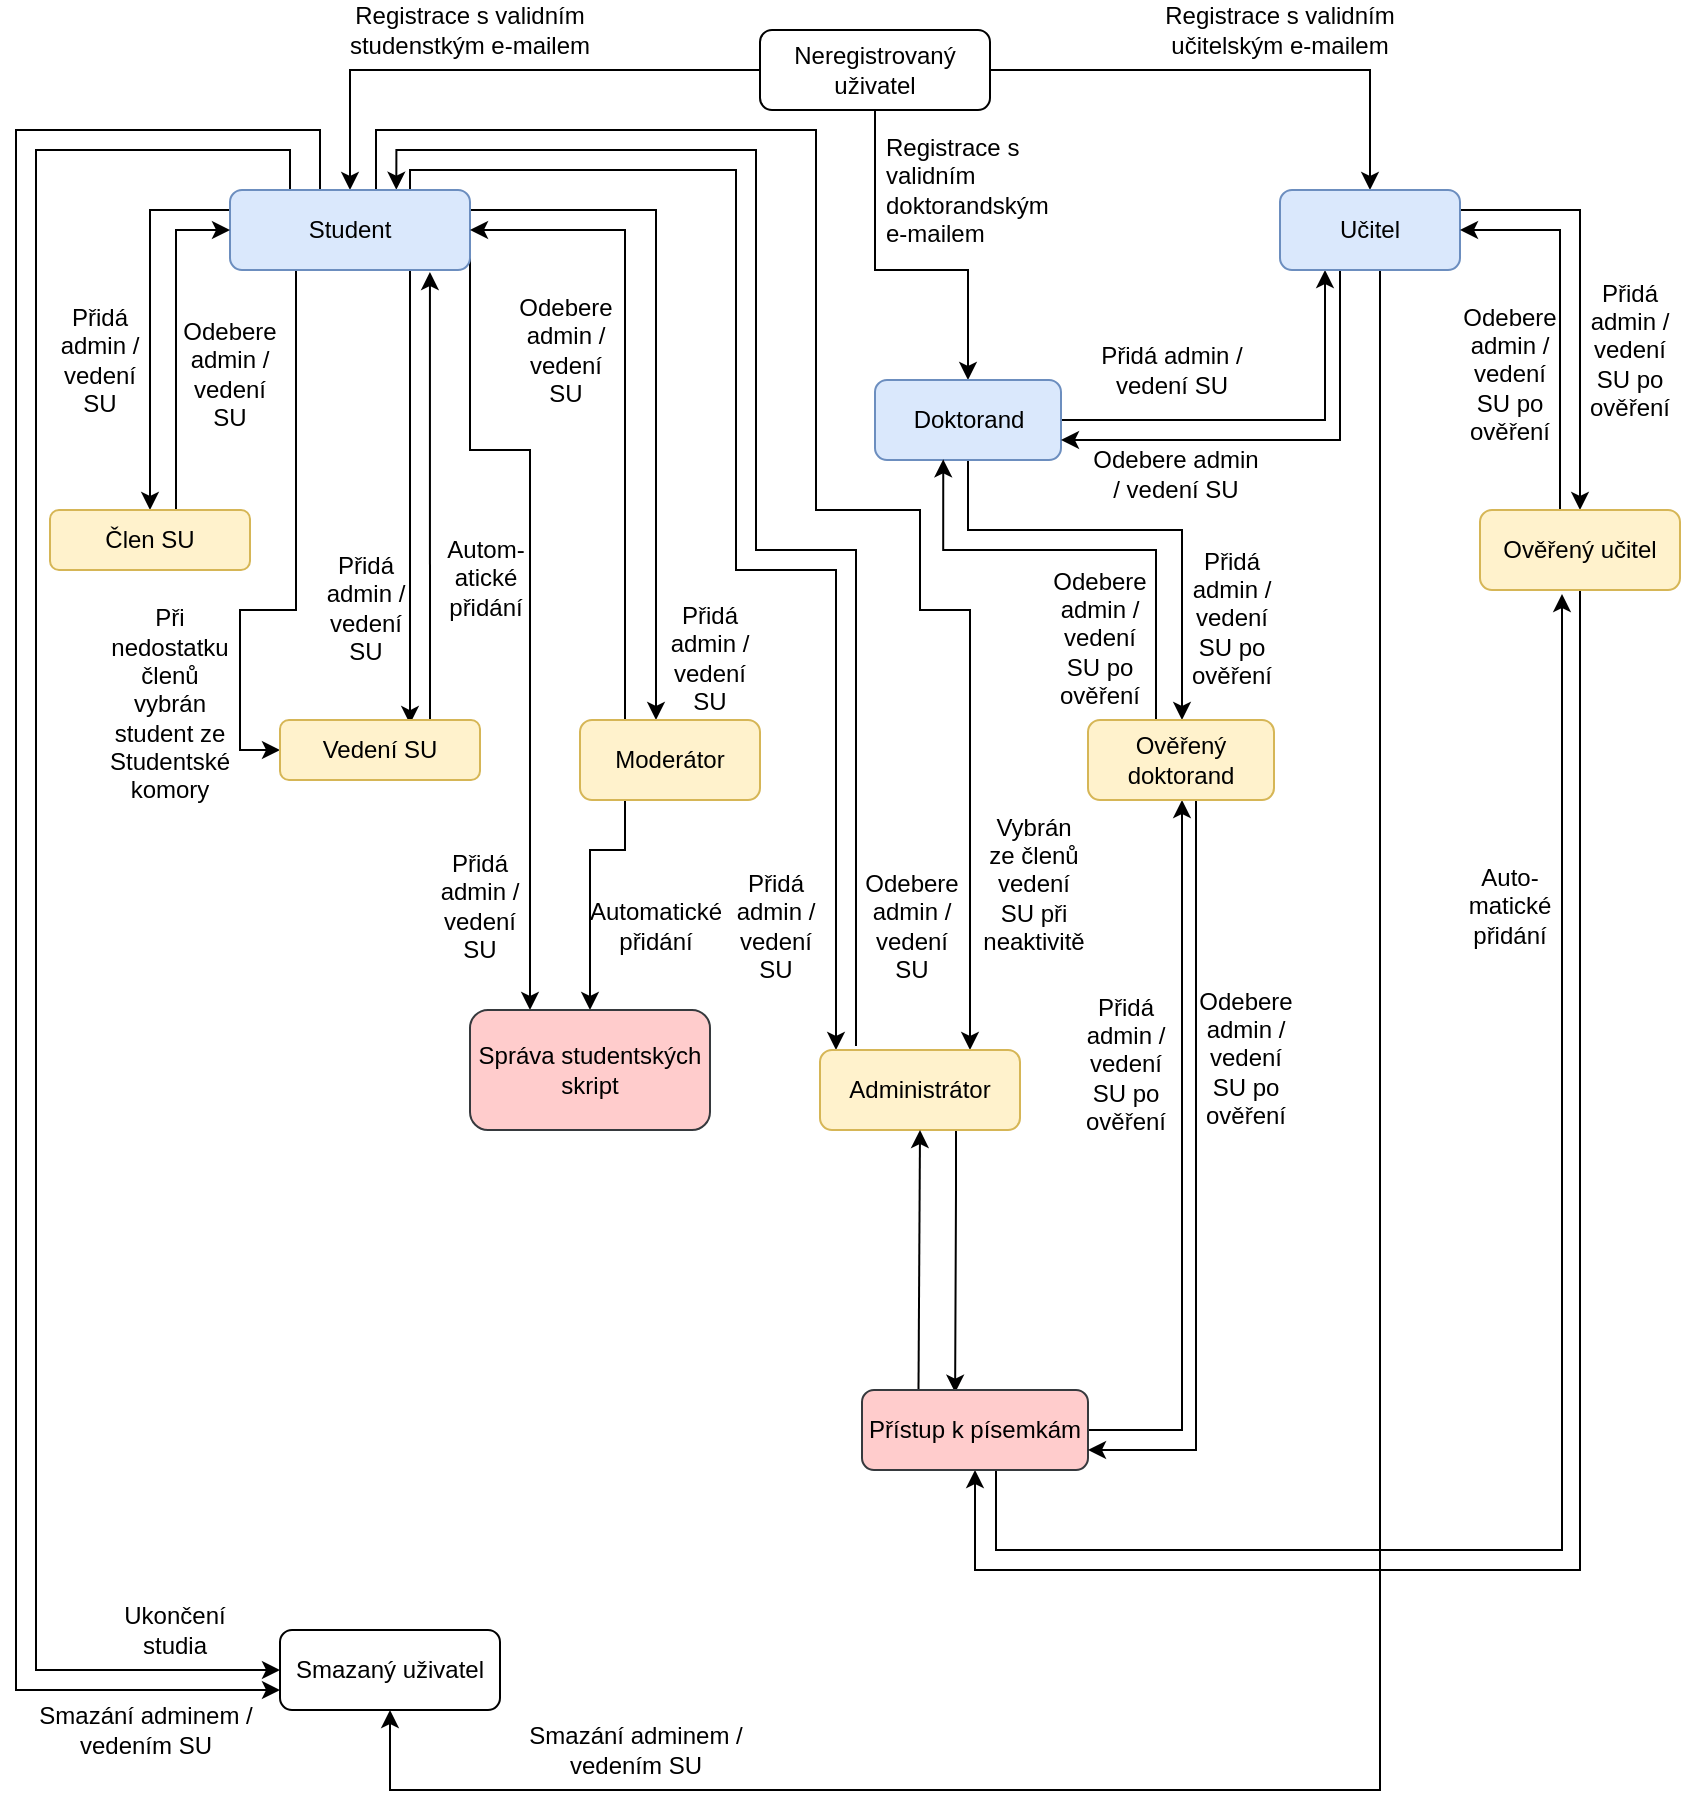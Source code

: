 <mxfile version="14.5.3" type="device"><diagram id="ENBkPykDrjYqExlETp4t" name="Roles Lifecycle"><mxGraphModel dx="1422" dy="776" grid="1" gridSize="10" guides="1" tooltips="1" connect="1" arrows="1" fold="1" page="1" pageScale="1" pageWidth="850" pageHeight="1100" math="0" shadow="0"><root><mxCell id="0"/><mxCell id="1" parent="0"/><mxCell id="HIW1-XLeATYrHLqQLnE8-20" style="edgeStyle=orthogonalEdgeStyle;rounded=0;orthogonalLoop=1;jettySize=auto;html=1;exitX=0;exitY=0.5;exitDx=0;exitDy=0;entryX=0.5;entryY=0;entryDx=0;entryDy=0;" parent="1" source="HIW1-XLeATYrHLqQLnE8-7" target="HIW1-XLeATYrHLqQLnE8-8" edge="1"><mxGeometry relative="1" as="geometry"/></mxCell><mxCell id="HIW1-XLeATYrHLqQLnE8-22" style="edgeStyle=orthogonalEdgeStyle;rounded=0;orthogonalLoop=1;jettySize=auto;html=1;exitX=1;exitY=0.5;exitDx=0;exitDy=0;entryX=0.5;entryY=0;entryDx=0;entryDy=0;" parent="1" source="HIW1-XLeATYrHLqQLnE8-7" target="HIW1-XLeATYrHLqQLnE8-14" edge="1"><mxGeometry relative="1" as="geometry"/></mxCell><mxCell id="HIW1-XLeATYrHLqQLnE8-24" style="edgeStyle=orthogonalEdgeStyle;rounded=0;orthogonalLoop=1;jettySize=auto;html=1;exitX=0.5;exitY=1;exitDx=0;exitDy=0;entryX=0.5;entryY=0;entryDx=0;entryDy=0;" parent="1" source="HIW1-XLeATYrHLqQLnE8-7" target="HIW1-XLeATYrHLqQLnE8-12" edge="1"><mxGeometry relative="1" as="geometry"><Array as="points"><mxPoint x="440" y="160"/><mxPoint x="486" y="160"/></Array></mxGeometry></mxCell><mxCell id="HIW1-XLeATYrHLqQLnE8-7" value="Neregistrovaný uživatel" style="rounded=1;whiteSpace=wrap;html=1;" parent="1" vertex="1"><mxGeometry x="382" y="40" width="115" height="40" as="geometry"/></mxCell><mxCell id="HIW1-XLeATYrHLqQLnE8-38" style="edgeStyle=orthogonalEdgeStyle;rounded=0;orthogonalLoop=1;jettySize=auto;html=1;exitX=0;exitY=0.25;exitDx=0;exitDy=0;entryX=0.5;entryY=0;entryDx=0;entryDy=0;" parent="1" source="HIW1-XLeATYrHLqQLnE8-8" target="HIW1-XLeATYrHLqQLnE8-9" edge="1"><mxGeometry relative="1" as="geometry"><Array as="points"><mxPoint x="77" y="130"/></Array></mxGeometry></mxCell><mxCell id="HIW1-XLeATYrHLqQLnE8-46" style="edgeStyle=orthogonalEdgeStyle;rounded=0;orthogonalLoop=1;jettySize=auto;html=1;exitX=0.75;exitY=1;exitDx=0;exitDy=0;entryX=0.65;entryY=0.067;entryDx=0;entryDy=0;entryPerimeter=0;" parent="1" source="HIW1-XLeATYrHLqQLnE8-8" target="HIW1-XLeATYrHLqQLnE8-10" edge="1"><mxGeometry relative="1" as="geometry"/></mxCell><mxCell id="HIW1-XLeATYrHLqQLnE8-50" style="edgeStyle=orthogonalEdgeStyle;rounded=0;orthogonalLoop=1;jettySize=auto;html=1;exitX=0.25;exitY=0;exitDx=0;exitDy=0;entryX=0;entryY=0.5;entryDx=0;entryDy=0;" parent="1" source="HIW1-XLeATYrHLqQLnE8-8" target="HIW1-XLeATYrHLqQLnE8-13" edge="1"><mxGeometry relative="1" as="geometry"><Array as="points"><mxPoint x="147" y="100"/><mxPoint x="20" y="100"/><mxPoint x="20" y="860"/></Array></mxGeometry></mxCell><mxCell id="HIW1-XLeATYrHLqQLnE8-54" style="edgeStyle=orthogonalEdgeStyle;rounded=0;orthogonalLoop=1;jettySize=auto;html=1;exitX=0.25;exitY=0;exitDx=0;exitDy=0;entryX=0;entryY=0.75;entryDx=0;entryDy=0;" parent="1" source="HIW1-XLeATYrHLqQLnE8-8" target="HIW1-XLeATYrHLqQLnE8-13" edge="1"><mxGeometry relative="1" as="geometry"><Array as="points"><mxPoint x="162" y="120"/><mxPoint x="162" y="90"/><mxPoint x="10" y="90"/><mxPoint x="10" y="870"/></Array></mxGeometry></mxCell><mxCell id="HIW1-XLeATYrHLqQLnE8-59" style="edgeStyle=orthogonalEdgeStyle;rounded=0;orthogonalLoop=1;jettySize=auto;html=1;exitX=1;exitY=0.5;exitDx=0;exitDy=0;" parent="1" source="HIW1-XLeATYrHLqQLnE8-8" target="HIW1-XLeATYrHLqQLnE8-11" edge="1"><mxGeometry relative="1" as="geometry"><mxPoint x="356" y="468" as="targetPoint"/><Array as="points"><mxPoint x="237" y="130"/><mxPoint x="330" y="130"/></Array></mxGeometry></mxCell><mxCell id="HIW1-XLeATYrHLqQLnE8-63" style="edgeStyle=orthogonalEdgeStyle;rounded=0;orthogonalLoop=1;jettySize=auto;html=1;exitX=0.75;exitY=0;exitDx=0;exitDy=0;" parent="1" source="HIW1-XLeATYrHLqQLnE8-8" edge="1"><mxGeometry relative="1" as="geometry"><Array as="points"><mxPoint x="207" y="110"/><mxPoint x="370" y="110"/><mxPoint x="370" y="310"/><mxPoint x="420" y="310"/><mxPoint x="420" y="550"/></Array><mxPoint x="420" y="550" as="targetPoint"/></mxGeometry></mxCell><mxCell id="HIW1-XLeATYrHLqQLnE8-64" style="edgeStyle=orthogonalEdgeStyle;rounded=0;orthogonalLoop=1;jettySize=auto;html=1;exitX=0.693;exitY=-0.004;exitDx=0;exitDy=0;exitPerimeter=0;endArrow=none;endFill=0;startArrow=classic;startFill=1;" parent="1" source="HIW1-XLeATYrHLqQLnE8-8" edge="1"><mxGeometry relative="1" as="geometry"><Array as="points"><mxPoint x="200" y="100"/><mxPoint x="380" y="100"/><mxPoint x="380" y="300"/><mxPoint x="430" y="300"/><mxPoint x="430" y="548"/></Array><mxPoint x="430" y="548" as="targetPoint"/></mxGeometry></mxCell><mxCell id="a_ImVYcb4Zl9uXv-XC0P-25" style="edgeStyle=orthogonalEdgeStyle;rounded=0;orthogonalLoop=1;jettySize=auto;html=1;exitX=0.5;exitY=1;exitDx=0;exitDy=0;entryX=0;entryY=0.5;entryDx=0;entryDy=0;" parent="1" source="HIW1-XLeATYrHLqQLnE8-8" target="HIW1-XLeATYrHLqQLnE8-10" edge="1"><mxGeometry relative="1" as="geometry"><Array as="points"><mxPoint x="150" y="160"/><mxPoint x="150" y="330"/><mxPoint x="122" y="330"/><mxPoint x="122" y="400"/></Array></mxGeometry></mxCell><mxCell id="a_ImVYcb4Zl9uXv-XC0P-31" style="edgeStyle=orthogonalEdgeStyle;rounded=0;orthogonalLoop=1;jettySize=auto;html=1;exitX=0.75;exitY=0;exitDx=0;exitDy=0;entryX=0.75;entryY=0;entryDx=0;entryDy=0;" parent="1" source="HIW1-XLeATYrHLqQLnE8-8" target="HIW1-XLeATYrHLqQLnE8-16" edge="1"><mxGeometry relative="1" as="geometry"><Array as="points"><mxPoint x="190" y="120"/><mxPoint x="190" y="90"/><mxPoint x="410" y="90"/><mxPoint x="410" y="280"/><mxPoint x="462" y="280"/><mxPoint x="462" y="330"/><mxPoint x="487" y="330"/></Array></mxGeometry></mxCell><mxCell id="a_ImVYcb4Zl9uXv-XC0P-33" style="edgeStyle=orthogonalEdgeStyle;rounded=0;orthogonalLoop=1;jettySize=auto;html=1;exitX=1;exitY=0.75;exitDx=0;exitDy=0;entryX=0.25;entryY=0;entryDx=0;entryDy=0;" parent="1" source="HIW1-XLeATYrHLqQLnE8-8" target="a_ImVYcb4Zl9uXv-XC0P-2" edge="1"><mxGeometry relative="1" as="geometry"><Array as="points"><mxPoint x="237" y="250"/><mxPoint x="267" y="250"/></Array></mxGeometry></mxCell><mxCell id="HIW1-XLeATYrHLqQLnE8-8" value="Student" style="rounded=1;whiteSpace=wrap;html=1;fillColor=#dae8fc;strokeColor=#6c8ebf;" parent="1" vertex="1"><mxGeometry x="117" y="120" width="120" height="40" as="geometry"/></mxCell><mxCell id="HIW1-XLeATYrHLqQLnE8-40" style="edgeStyle=orthogonalEdgeStyle;rounded=0;orthogonalLoop=1;jettySize=auto;html=1;exitX=0.5;exitY=0;exitDx=0;exitDy=0;entryX=0;entryY=0.5;entryDx=0;entryDy=0;" parent="1" source="HIW1-XLeATYrHLqQLnE8-9" target="HIW1-XLeATYrHLqQLnE8-8" edge="1"><mxGeometry relative="1" as="geometry"><Array as="points"><mxPoint x="90" y="280"/><mxPoint x="90" y="140"/></Array></mxGeometry></mxCell><mxCell id="HIW1-XLeATYrHLqQLnE8-9" value="Člen SU" style="rounded=1;whiteSpace=wrap;html=1;fillColor=#fff2cc;strokeColor=#d6b656;" parent="1" vertex="1"><mxGeometry x="27" y="280" width="100" height="30" as="geometry"/></mxCell><mxCell id="HIW1-XLeATYrHLqQLnE8-45" style="edgeStyle=orthogonalEdgeStyle;rounded=0;orthogonalLoop=1;jettySize=auto;html=1;exitX=0.75;exitY=0;exitDx=0;exitDy=0;entryX=0.833;entryY=1.025;entryDx=0;entryDy=0;entryPerimeter=0;" parent="1" source="HIW1-XLeATYrHLqQLnE8-10" target="HIW1-XLeATYrHLqQLnE8-8" edge="1"><mxGeometry relative="1" as="geometry"/></mxCell><mxCell id="HIW1-XLeATYrHLqQLnE8-10" value="Vedení SU" style="rounded=1;whiteSpace=wrap;html=1;fillColor=#fff2cc;strokeColor=#d6b656;" parent="1" vertex="1"><mxGeometry x="142" y="385" width="100" height="30" as="geometry"/></mxCell><mxCell id="HIW1-XLeATYrHLqQLnE8-60" style="edgeStyle=orthogonalEdgeStyle;rounded=0;orthogonalLoop=1;jettySize=auto;html=1;exitX=0.25;exitY=0;exitDx=0;exitDy=0;entryX=1;entryY=0.5;entryDx=0;entryDy=0;" parent="1" source="HIW1-XLeATYrHLqQLnE8-11" target="HIW1-XLeATYrHLqQLnE8-8" edge="1"><mxGeometry relative="1" as="geometry"><Array as="points"><mxPoint x="315" y="140"/></Array></mxGeometry></mxCell><mxCell id="a_ImVYcb4Zl9uXv-XC0P-3" style="edgeStyle=orthogonalEdgeStyle;rounded=0;orthogonalLoop=1;jettySize=auto;html=1;entryX=0.5;entryY=0;entryDx=0;entryDy=0;exitX=0.25;exitY=1;exitDx=0;exitDy=0;" parent="1" source="HIW1-XLeATYrHLqQLnE8-11" target="a_ImVYcb4Zl9uXv-XC0P-2" edge="1"><mxGeometry relative="1" as="geometry"><mxPoint x="360" y="490" as="sourcePoint"/><Array as="points"><mxPoint x="315" y="450"/><mxPoint x="297" y="450"/></Array></mxGeometry></mxCell><mxCell id="HIW1-XLeATYrHLqQLnE8-11" value="Moderátor" style="rounded=1;whiteSpace=wrap;html=1;fillColor=#fff2cc;strokeColor=#d6b656;" parent="1" vertex="1"><mxGeometry x="292" y="385" width="90" height="40" as="geometry"/></mxCell><mxCell id="HIW1-XLeATYrHLqQLnE8-30" style="edgeStyle=orthogonalEdgeStyle;rounded=0;orthogonalLoop=1;jettySize=auto;html=1;entryX=0.25;entryY=1;entryDx=0;entryDy=0;" parent="1" source="HIW1-XLeATYrHLqQLnE8-12" target="HIW1-XLeATYrHLqQLnE8-14" edge="1"><mxGeometry relative="1" as="geometry"/></mxCell><mxCell id="a_ImVYcb4Zl9uXv-XC0P-15" style="edgeStyle=orthogonalEdgeStyle;rounded=0;orthogonalLoop=1;jettySize=auto;html=1;exitX=0.5;exitY=1;exitDx=0;exitDy=0;" parent="1" source="HIW1-XLeATYrHLqQLnE8-12" target="a_ImVYcb4Zl9uXv-XC0P-14" edge="1"><mxGeometry relative="1" as="geometry"><Array as="points"><mxPoint x="486" y="290"/><mxPoint x="593" y="290"/></Array></mxGeometry></mxCell><mxCell id="HIW1-XLeATYrHLqQLnE8-12" value="Doktorand" style="rounded=1;whiteSpace=wrap;html=1;fillColor=#dae8fc;strokeColor=#6c8ebf;" parent="1" vertex="1"><mxGeometry x="439.5" y="215" width="93" height="40" as="geometry"/></mxCell><mxCell id="HIW1-XLeATYrHLqQLnE8-13" value="Smazaný uživatel" style="rounded=1;whiteSpace=wrap;html=1;" parent="1" vertex="1"><mxGeometry x="142" y="840" width="110" height="40" as="geometry"/></mxCell><mxCell id="HIW1-XLeATYrHLqQLnE8-27" style="edgeStyle=orthogonalEdgeStyle;rounded=0;orthogonalLoop=1;jettySize=auto;html=1;entryX=0.5;entryY=0;entryDx=0;entryDy=0;" parent="1" source="HIW1-XLeATYrHLqQLnE8-14" target="HIW1-XLeATYrHLqQLnE8-15" edge="1"><mxGeometry relative="1" as="geometry"><Array as="points"><mxPoint x="792" y="130"/></Array></mxGeometry></mxCell><mxCell id="HIW1-XLeATYrHLqQLnE8-33" style="edgeStyle=orthogonalEdgeStyle;rounded=0;orthogonalLoop=1;jettySize=auto;html=1;exitX=0.5;exitY=1;exitDx=0;exitDy=0;entryX=1;entryY=0.75;entryDx=0;entryDy=0;" parent="1" source="HIW1-XLeATYrHLqQLnE8-14" target="HIW1-XLeATYrHLqQLnE8-12" edge="1"><mxGeometry relative="1" as="geometry"><Array as="points"><mxPoint x="672" y="160"/><mxPoint x="672" y="245"/></Array></mxGeometry></mxCell><mxCell id="HIW1-XLeATYrHLqQLnE8-52" style="edgeStyle=orthogonalEdgeStyle;rounded=0;orthogonalLoop=1;jettySize=auto;html=1;entryX=0.5;entryY=1;entryDx=0;entryDy=0;" parent="1" source="HIW1-XLeATYrHLqQLnE8-14" target="HIW1-XLeATYrHLqQLnE8-13" edge="1"><mxGeometry relative="1" as="geometry"><mxPoint x="262" y="690" as="targetPoint"/><Array as="points"><mxPoint x="692" y="920"/><mxPoint x="197" y="920"/></Array></mxGeometry></mxCell><mxCell id="HIW1-XLeATYrHLqQLnE8-14" value="Učitel" style="rounded=1;whiteSpace=wrap;html=1;fillColor=#dae8fc;strokeColor=#6c8ebf;" parent="1" vertex="1"><mxGeometry x="642" y="120" width="90" height="40" as="geometry"/></mxCell><mxCell id="HIW1-XLeATYrHLqQLnE8-36" style="edgeStyle=orthogonalEdgeStyle;rounded=0;orthogonalLoop=1;jettySize=auto;html=1;exitX=0.25;exitY=0;exitDx=0;exitDy=0;entryX=1;entryY=0.5;entryDx=0;entryDy=0;" parent="1" source="HIW1-XLeATYrHLqQLnE8-15" target="HIW1-XLeATYrHLqQLnE8-14" edge="1"><mxGeometry relative="1" as="geometry"><Array as="points"><mxPoint x="782" y="280"/><mxPoint x="782" y="140"/></Array></mxGeometry></mxCell><mxCell id="a_ImVYcb4Zl9uXv-XC0P-5" style="edgeStyle=orthogonalEdgeStyle;rounded=0;orthogonalLoop=1;jettySize=auto;html=1;exitX=0.5;exitY=1;exitDx=0;exitDy=0;entryX=0.5;entryY=1;entryDx=0;entryDy=0;" parent="1" source="HIW1-XLeATYrHLqQLnE8-15" target="a_ImVYcb4Zl9uXv-XC0P-1" edge="1"><mxGeometry relative="1" as="geometry"><Array as="points"><mxPoint x="792" y="810"/><mxPoint x="490" y="810"/></Array></mxGeometry></mxCell><mxCell id="HIW1-XLeATYrHLqQLnE8-15" value="Ověřený učitel" style="rounded=1;whiteSpace=wrap;html=1;fillColor=#fff2cc;strokeColor=#d6b656;" parent="1" vertex="1"><mxGeometry x="742" y="280" width="100" height="40" as="geometry"/></mxCell><mxCell id="a_ImVYcb4Zl9uXv-XC0P-27" style="edgeStyle=orthogonalEdgeStyle;rounded=0;orthogonalLoop=1;jettySize=auto;html=1;exitX=0.75;exitY=1;exitDx=0;exitDy=0;entryX=0.412;entryY=0.033;entryDx=0;entryDy=0;entryPerimeter=0;" parent="1" source="HIW1-XLeATYrHLqQLnE8-16" target="a_ImVYcb4Zl9uXv-XC0P-1" edge="1"><mxGeometry relative="1" as="geometry"><Array as="points"><mxPoint x="480" y="590"/><mxPoint x="480" y="620"/></Array></mxGeometry></mxCell><mxCell id="HIW1-XLeATYrHLqQLnE8-16" value="Administrátor" style="rounded=1;whiteSpace=wrap;html=1;fillColor=#fff2cc;strokeColor=#d6b656;" parent="1" vertex="1"><mxGeometry x="412" y="550" width="100" height="40" as="geometry"/></mxCell><mxCell id="HIW1-XLeATYrHLqQLnE8-21" value="Registrace s validním studenstkým e-mailem" style="text;html=1;strokeColor=none;fillColor=none;align=center;verticalAlign=middle;whiteSpace=wrap;rounded=0;" parent="1" vertex="1"><mxGeometry x="172" y="30" width="130" height="20" as="geometry"/></mxCell><mxCell id="HIW1-XLeATYrHLqQLnE8-23" value="Registrace s validním učitelským e-mailem" style="text;html=1;strokeColor=none;fillColor=none;align=center;verticalAlign=middle;whiteSpace=wrap;rounded=0;" parent="1" vertex="1"><mxGeometry x="577" y="30" width="130" height="20" as="geometry"/></mxCell><mxCell id="HIW1-XLeATYrHLqQLnE8-25" value="Registrace s validním doktorandským e-mailem" style="text;html=1;strokeColor=none;fillColor=none;align=left;verticalAlign=middle;whiteSpace=wrap;rounded=0;" parent="1" vertex="1"><mxGeometry x="443" y="110" width="93" height="20" as="geometry"/></mxCell><mxCell id="HIW1-XLeATYrHLqQLnE8-28" value="Přidá admin / vedení SU po ověření" style="text;html=1;strokeColor=none;fillColor=none;align=center;verticalAlign=middle;whiteSpace=wrap;rounded=0;" parent="1" vertex="1"><mxGeometry x="792" y="166.5" width="50" height="67" as="geometry"/></mxCell><mxCell id="HIW1-XLeATYrHLqQLnE8-31" value="Přidá admin / vedení SU" style="text;html=1;strokeColor=none;fillColor=none;align=center;verticalAlign=middle;whiteSpace=wrap;rounded=0;" parent="1" vertex="1"><mxGeometry x="543.5" y="200" width="88" height="20" as="geometry"/></mxCell><mxCell id="HIW1-XLeATYrHLqQLnE8-34" value="Odebere admin / vedení SU" style="text;html=1;strokeColor=none;fillColor=none;align=center;verticalAlign=middle;whiteSpace=wrap;rounded=0;" parent="1" vertex="1"><mxGeometry x="546" y="252" width="88" height="20" as="geometry"/></mxCell><mxCell id="HIW1-XLeATYrHLqQLnE8-37" value="Odebere admin / vedení SU po ověření" style="text;html=1;strokeColor=none;fillColor=none;align=center;verticalAlign=middle;whiteSpace=wrap;rounded=0;" parent="1" vertex="1"><mxGeometry x="732" y="178" width="50" height="67" as="geometry"/></mxCell><mxCell id="HIW1-XLeATYrHLqQLnE8-39" value="Přidá admin / vedení SU" style="text;html=1;strokeColor=none;fillColor=none;align=center;verticalAlign=middle;whiteSpace=wrap;rounded=0;" parent="1" vertex="1"><mxGeometry x="27" y="171.5" width="50" height="67" as="geometry"/></mxCell><mxCell id="HIW1-XLeATYrHLqQLnE8-41" value="Odebere admin / vedení SU" style="text;html=1;strokeColor=none;fillColor=none;align=center;verticalAlign=middle;whiteSpace=wrap;rounded=0;" parent="1" vertex="1"><mxGeometry x="92" y="178" width="50" height="67" as="geometry"/></mxCell><mxCell id="HIW1-XLeATYrHLqQLnE8-48" value="Přidá admin / vedení SU" style="text;html=1;strokeColor=none;fillColor=none;align=center;verticalAlign=middle;whiteSpace=wrap;rounded=0;" parent="1" vertex="1"><mxGeometry x="160" y="295" width="50" height="67" as="geometry"/></mxCell><mxCell id="HIW1-XLeATYrHLqQLnE8-49" value="Autom-atické&lt;br&gt;přidání" style="text;html=1;strokeColor=none;fillColor=none;align=center;verticalAlign=middle;whiteSpace=wrap;rounded=0;" parent="1" vertex="1"><mxGeometry x="220" y="280" width="50" height="67" as="geometry"/></mxCell><mxCell id="HIW1-XLeATYrHLqQLnE8-51" value="Ukončení studia" style="text;html=1;strokeColor=none;fillColor=none;align=center;verticalAlign=middle;whiteSpace=wrap;rounded=0;" parent="1" vertex="1"><mxGeometry x="62" y="800" width="55" height="80" as="geometry"/></mxCell><mxCell id="HIW1-XLeATYrHLqQLnE8-57" value="Smazání adminem / vedením SU" style="text;html=1;strokeColor=none;fillColor=none;align=center;verticalAlign=middle;whiteSpace=wrap;rounded=0;" parent="1" vertex="1"><mxGeometry x="260" y="890" width="120" height="20" as="geometry"/></mxCell><mxCell id="HIW1-XLeATYrHLqQLnE8-58" value="Smazání adminem / vedením SU" style="text;html=1;strokeColor=none;fillColor=none;align=center;verticalAlign=middle;whiteSpace=wrap;rounded=0;" parent="1" vertex="1"><mxGeometry x="14.5" y="880" width="120" height="20" as="geometry"/></mxCell><mxCell id="HIW1-XLeATYrHLqQLnE8-61" value="Přidá admin / vedení SU" style="text;html=1;strokeColor=none;fillColor=none;align=center;verticalAlign=middle;whiteSpace=wrap;rounded=0;" parent="1" vertex="1"><mxGeometry x="332" y="320" width="50" height="67" as="geometry"/></mxCell><mxCell id="HIW1-XLeATYrHLqQLnE8-62" value="Odebere admin / vedení SU" style="text;html=1;strokeColor=none;fillColor=none;align=center;verticalAlign=middle;whiteSpace=wrap;rounded=0;" parent="1" vertex="1"><mxGeometry x="260" y="166.5" width="50" height="67" as="geometry"/></mxCell><mxCell id="HIW1-XLeATYrHLqQLnE8-65" value="Přidá admin / vedení SU" style="text;html=1;strokeColor=none;fillColor=none;align=center;verticalAlign=middle;whiteSpace=wrap;rounded=0;" parent="1" vertex="1"><mxGeometry x="365" y="454" width="50" height="67" as="geometry"/></mxCell><mxCell id="HIW1-XLeATYrHLqQLnE8-66" value="Odebere admin / vedení SU" style="text;html=1;strokeColor=none;fillColor=none;align=center;verticalAlign=middle;whiteSpace=wrap;rounded=0;" parent="1" vertex="1"><mxGeometry x="433" y="454" width="50" height="67" as="geometry"/></mxCell><mxCell id="a_ImVYcb4Zl9uXv-XC0P-6" style="edgeStyle=orthogonalEdgeStyle;rounded=0;orthogonalLoop=1;jettySize=auto;html=1;exitX=0.75;exitY=1;exitDx=0;exitDy=0;entryX=0.41;entryY=1.05;entryDx=0;entryDy=0;entryPerimeter=0;" parent="1" source="a_ImVYcb4Zl9uXv-XC0P-1" target="HIW1-XLeATYrHLqQLnE8-15" edge="1"><mxGeometry relative="1" as="geometry"><Array as="points"><mxPoint x="500" y="760"/><mxPoint x="500" y="800"/><mxPoint x="783" y="800"/></Array></mxGeometry></mxCell><mxCell id="a_ImVYcb4Zl9uXv-XC0P-19" style="edgeStyle=orthogonalEdgeStyle;rounded=0;orthogonalLoop=1;jettySize=auto;html=1;exitX=1;exitY=0.25;exitDx=0;exitDy=0;" parent="1" source="a_ImVYcb4Zl9uXv-XC0P-1" target="a_ImVYcb4Zl9uXv-XC0P-14" edge="1"><mxGeometry relative="1" as="geometry"><Array as="points"><mxPoint x="546" y="740"/><mxPoint x="593" y="740"/></Array></mxGeometry></mxCell><mxCell id="a_ImVYcb4Zl9uXv-XC0P-28" style="edgeStyle=orthogonalEdgeStyle;rounded=0;orthogonalLoop=1;jettySize=auto;html=1;exitX=0.25;exitY=0;exitDx=0;exitDy=0;entryX=0.5;entryY=1;entryDx=0;entryDy=0;" parent="1" source="a_ImVYcb4Zl9uXv-XC0P-1" target="HIW1-XLeATYrHLqQLnE8-16" edge="1"><mxGeometry relative="1" as="geometry"><Array as="points"><mxPoint x="462" y="720"/></Array></mxGeometry></mxCell><mxCell id="a_ImVYcb4Zl9uXv-XC0P-1" value="Přístup k písemkám" style="rounded=1;whiteSpace=wrap;html=1;fillColor=#ffcccc;strokeColor=#36393d;" parent="1" vertex="1"><mxGeometry x="433" y="720" width="113" height="40" as="geometry"/></mxCell><mxCell id="a_ImVYcb4Zl9uXv-XC0P-2" value="Správa studentských skript" style="rounded=1;whiteSpace=wrap;html=1;fillColor=#ffcccc;strokeColor=#36393d;" parent="1" vertex="1"><mxGeometry x="237" y="530" width="120" height="60" as="geometry"/></mxCell><mxCell id="a_ImVYcb4Zl9uXv-XC0P-4" value="Automatické přidání" style="text;html=1;strokeColor=none;fillColor=none;align=center;verticalAlign=middle;whiteSpace=wrap;rounded=0;" parent="1" vertex="1"><mxGeometry x="310" y="477.5" width="40" height="20" as="geometry"/></mxCell><mxCell id="a_ImVYcb4Zl9uXv-XC0P-16" style="edgeStyle=orthogonalEdgeStyle;rounded=0;orthogonalLoop=1;jettySize=auto;html=1;exitX=0.25;exitY=0;exitDx=0;exitDy=0;entryX=0.367;entryY=0.992;entryDx=0;entryDy=0;entryPerimeter=0;" parent="1" source="a_ImVYcb4Zl9uXv-XC0P-14" target="HIW1-XLeATYrHLqQLnE8-12" edge="1"><mxGeometry relative="1" as="geometry"><mxPoint x="474" y="260" as="targetPoint"/><Array as="points"><mxPoint x="580" y="385"/><mxPoint x="580" y="300"/><mxPoint x="474" y="300"/></Array></mxGeometry></mxCell><mxCell id="a_ImVYcb4Zl9uXv-XC0P-22" style="edgeStyle=orthogonalEdgeStyle;rounded=0;orthogonalLoop=1;jettySize=auto;html=1;exitX=0.75;exitY=1;exitDx=0;exitDy=0;entryX=1;entryY=0.75;entryDx=0;entryDy=0;" parent="1" source="a_ImVYcb4Zl9uXv-XC0P-14" target="a_ImVYcb4Zl9uXv-XC0P-1" edge="1"><mxGeometry relative="1" as="geometry"><mxPoint x="546" y="680" as="targetPoint"/><Array as="points"><mxPoint x="600" y="425"/><mxPoint x="600" y="750"/></Array></mxGeometry></mxCell><mxCell id="a_ImVYcb4Zl9uXv-XC0P-14" value="Ověřený doktorand" style="rounded=1;whiteSpace=wrap;html=1;fillColor=#fff2cc;strokeColor=#d6b656;" parent="1" vertex="1"><mxGeometry x="546" y="385" width="93" height="40" as="geometry"/></mxCell><mxCell id="a_ImVYcb4Zl9uXv-XC0P-17" value="Odebere admin / vedení SU po ověření" style="text;html=1;strokeColor=none;fillColor=none;align=center;verticalAlign=middle;whiteSpace=wrap;rounded=0;" parent="1" vertex="1"><mxGeometry x="527" y="310" width="50" height="67" as="geometry"/></mxCell><mxCell id="a_ImVYcb4Zl9uXv-XC0P-18" value="Přidá admin / vedení SU po ověření" style="text;html=1;strokeColor=none;fillColor=none;align=center;verticalAlign=middle;whiteSpace=wrap;rounded=0;" parent="1" vertex="1"><mxGeometry x="592.5" y="300" width="50" height="67" as="geometry"/></mxCell><mxCell id="a_ImVYcb4Zl9uXv-XC0P-23" value="Přidá admin / vedení SU po ověření" style="text;html=1;strokeColor=none;fillColor=none;align=center;verticalAlign=middle;whiteSpace=wrap;rounded=0;" parent="1" vertex="1"><mxGeometry x="540" y="523" width="50" height="67" as="geometry"/></mxCell><mxCell id="a_ImVYcb4Zl9uXv-XC0P-24" value="Odebere admin / vedení SU po ověření" style="text;html=1;strokeColor=none;fillColor=none;align=center;verticalAlign=middle;whiteSpace=wrap;rounded=0;" parent="1" vertex="1"><mxGeometry x="600" y="520" width="50" height="67" as="geometry"/></mxCell><mxCell id="a_ImVYcb4Zl9uXv-XC0P-26" value="Při nedostatku členů vybrán student ze Studentské komory" style="text;html=1;strokeColor=none;fillColor=none;align=center;verticalAlign=middle;whiteSpace=wrap;rounded=0;" parent="1" vertex="1"><mxGeometry x="62" y="343.5" width="50" height="67" as="geometry"/></mxCell><mxCell id="a_ImVYcb4Zl9uXv-XC0P-32" value="Vybrán ze členů vedení SU při neaktivitě" style="text;html=1;strokeColor=none;fillColor=none;align=center;verticalAlign=middle;whiteSpace=wrap;rounded=0;" parent="1" vertex="1"><mxGeometry x="493.5" y="433" width="50" height="67" as="geometry"/></mxCell><mxCell id="a_ImVYcb4Zl9uXv-XC0P-35" value="Přidá admin / vedení SU" style="text;html=1;strokeColor=none;fillColor=none;align=center;verticalAlign=middle;whiteSpace=wrap;rounded=0;" parent="1" vertex="1"><mxGeometry x="217" y="444" width="50" height="67" as="geometry"/></mxCell><mxCell id="8eHJWM8ZVuF6oLCvgvNs-1" value="Auto-matické přidání" style="text;html=1;strokeColor=none;fillColor=none;align=center;verticalAlign=middle;whiteSpace=wrap;rounded=0;" vertex="1" parent="1"><mxGeometry x="737" y="467.5" width="40" height="20" as="geometry"/></mxCell></root></mxGraphModel></diagram></mxfile>